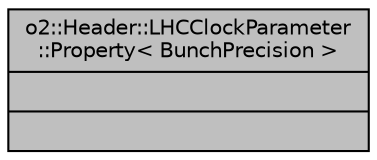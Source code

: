 digraph "o2::Header::LHCClockParameter::Property&lt; BunchPrecision &gt;"
{
 // INTERACTIVE_SVG=YES
  bgcolor="transparent";
  edge [fontname="Helvetica",fontsize="10",labelfontname="Helvetica",labelfontsize="10"];
  node [fontname="Helvetica",fontsize="10",shape=record];
  Node1 [label="{o2::Header::LHCClockParameter\l::Property\< BunchPrecision \>\n||}",height=0.2,width=0.4,color="black", fillcolor="grey75", style="filled" fontcolor="black"];
}
